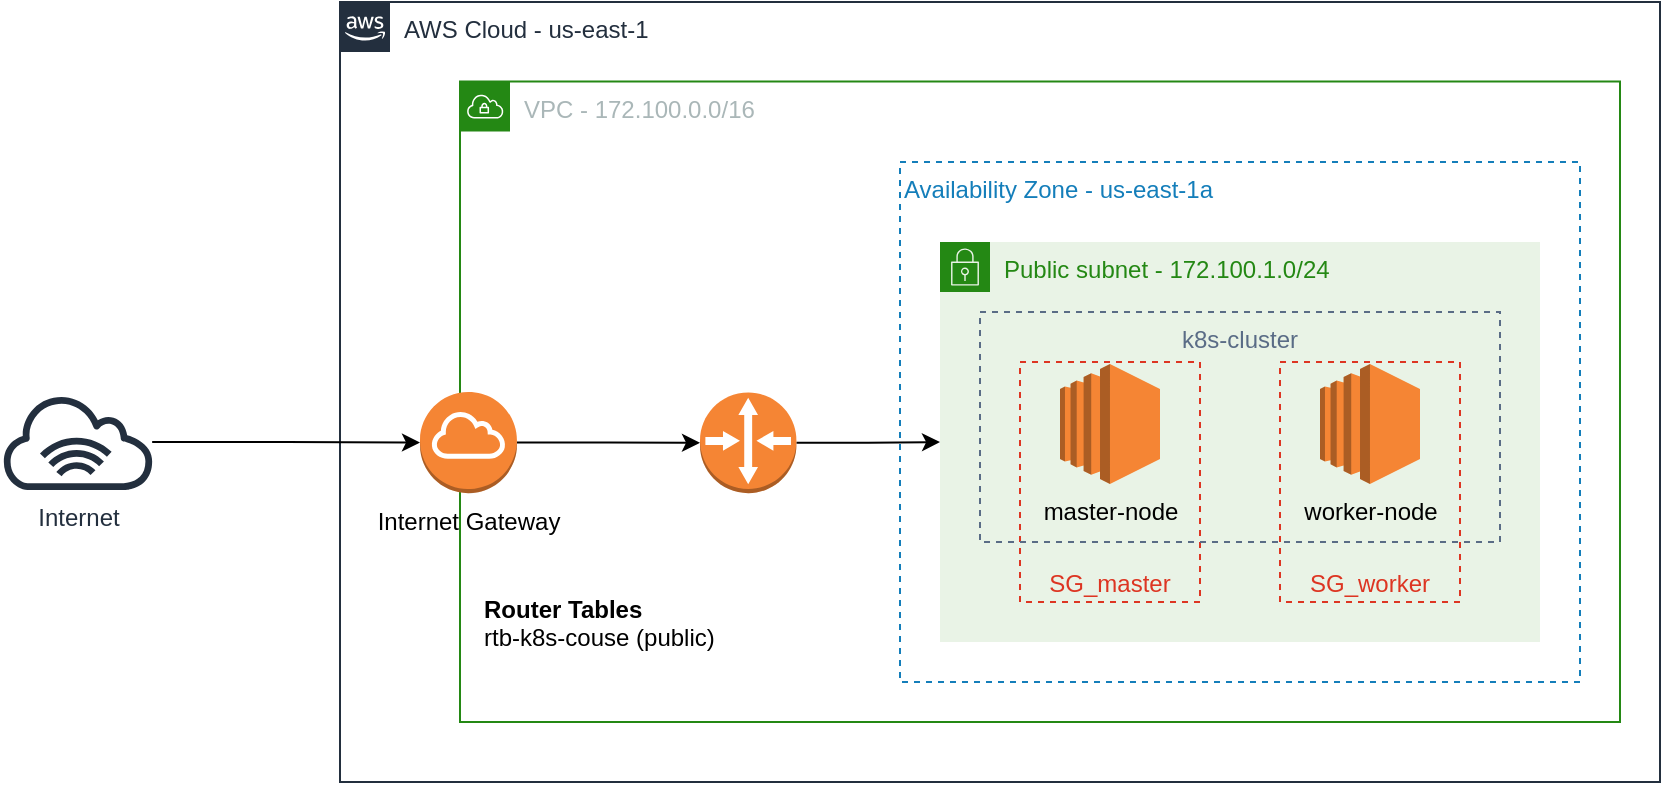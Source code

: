 <mxfile version="12.7.0" type="device"><diagram id="MmTHUNSPxAN1HimFjDLS" name="Página-1"><mxGraphModel dx="1599" dy="611" grid="1" gridSize="10" guides="1" tooltips="1" connect="1" arrows="1" fold="1" page="1" pageScale="1" pageWidth="827" pageHeight="1169" math="0" shadow="0"><root><mxCell id="0"/><mxCell id="1" parent="0"/><mxCell id="G8XUuEMAuIenczv7mhkN-1" value="AWS Cloud - us-east-1" style="points=[[0,0],[0.25,0],[0.5,0],[0.75,0],[1,0],[1,0.25],[1,0.5],[1,0.75],[1,1],[0.75,1],[0.5,1],[0.25,1],[0,1],[0,0.75],[0,0.5],[0,0.25]];outlineConnect=0;gradientColor=none;html=1;whiteSpace=wrap;fontSize=12;fontStyle=0;shape=mxgraph.aws4.group;grIcon=mxgraph.aws4.group_aws_cloud_alt;strokeColor=#232F3E;fillColor=none;verticalAlign=top;align=left;spacingLeft=30;fontColor=#232F3E;dashed=0;" parent="1" vertex="1"><mxGeometry x="80" y="80" width="660" height="390" as="geometry"/></mxCell><mxCell id="G8XUuEMAuIenczv7mhkN-29" value="VPC - 172.100.0.0/16" style="points=[[0,0],[0.25,0],[0.5,0],[0.75,0],[1,0],[1,0.25],[1,0.5],[1,0.75],[1,1],[0.75,1],[0.5,1],[0.25,1],[0,1],[0,0.75],[0,0.5],[0,0.25]];outlineConnect=0;gradientColor=none;html=1;whiteSpace=wrap;fontSize=12;fontStyle=0;shape=mxgraph.aws4.group;grIcon=mxgraph.aws4.group_vpc;strokeColor=#248814;fillColor=none;verticalAlign=top;align=left;spacingLeft=30;fontColor=#AAB7B8;dashed=0;" parent="1" vertex="1"><mxGeometry x="140" y="119.71" width="580" height="320.29" as="geometry"/></mxCell><mxCell id="G8XUuEMAuIenczv7mhkN-30" value="Availability Zone - us-east-1a" style="fillColor=none;strokeColor=#147EBA;dashed=1;verticalAlign=top;fontStyle=0;fontColor=#147EBA;align=left;" parent="1" vertex="1"><mxGeometry x="360" y="160" width="340" height="260" as="geometry"/></mxCell><mxCell id="G8XUuEMAuIenczv7mhkN-31" value="Public subnet - 172.100.1.0/24" style="points=[[0,0],[0.25,0],[0.5,0],[0.75,0],[1,0],[1,0.25],[1,0.5],[1,0.75],[1,1],[0.75,1],[0.5,1],[0.25,1],[0,1],[0,0.75],[0,0.5],[0,0.25]];outlineConnect=0;gradientColor=none;html=1;whiteSpace=wrap;fontSize=12;fontStyle=0;shape=mxgraph.aws4.group;grIcon=mxgraph.aws4.group_security_group;grStroke=0;strokeColor=#248814;fillColor=#E9F3E6;verticalAlign=top;align=left;spacingLeft=30;fontColor=#248814;dashed=0;" parent="1" vertex="1"><mxGeometry x="380" y="200" width="300" height="200" as="geometry"/></mxCell><mxCell id="G8XUuEMAuIenczv7mhkN-37" value="SG_master" style="fillColor=none;strokeColor=#DD3522;verticalAlign=bottom;fontStyle=0;fontColor=#DD3522;align=center;dashed=1;" parent="1" vertex="1"><mxGeometry x="420" y="260" width="90" height="120" as="geometry"/></mxCell><mxCell id="G8XUuEMAuIenczv7mhkN-39" value="k8s-cluster" style="fillColor=none;strokeColor=#5A6C86;dashed=1;verticalAlign=top;fontStyle=0;fontColor=#5A6C86;align=center;" parent="1" vertex="1"><mxGeometry x="400" y="235" width="260" height="115" as="geometry"/></mxCell><mxCell id="G8XUuEMAuIenczv7mhkN-38" value="SG_worker" style="fillColor=none;strokeColor=#DD3522;verticalAlign=bottom;fontStyle=0;fontColor=#DD3522;align=center;dashed=1;" parent="1" vertex="1"><mxGeometry x="550" y="260" width="90" height="120" as="geometry"/></mxCell><mxCell id="G8XUuEMAuIenczv7mhkN-28" style="edgeStyle=orthogonalEdgeStyle;rounded=0;orthogonalLoop=1;jettySize=auto;html=1;exitX=1;exitY=0.5;exitDx=0;exitDy=0;exitPerimeter=0;entryX=0;entryY=0.5;entryDx=0;entryDy=0;entryPerimeter=0;fontColor=#000000;" parent="1" source="G8XUuEMAuIenczv7mhkN-20" target="G8XUuEMAuIenczv7mhkN-27" edge="1"><mxGeometry relative="1" as="geometry"/></mxCell><mxCell id="G8XUuEMAuIenczv7mhkN-20" value="Internet Gateway" style="outlineConnect=0;dashed=0;verticalLabelPosition=bottom;verticalAlign=top;align=center;html=1;shape=mxgraph.aws3.internet_gateway;fillColor=#F58534;gradientColor=none;fontColor=#000000;" parent="1" vertex="1"><mxGeometry x="120" y="275" width="48.46" height="50.57" as="geometry"/></mxCell><mxCell id="G8XUuEMAuIenczv7mhkN-26" value="&lt;b&gt;Router Tables&lt;br&gt;&lt;/b&gt;rtb-k8s-couse (public)" style="text;html=1;strokeColor=none;fillColor=none;align=left;verticalAlign=top;whiteSpace=wrap;rounded=0;fontColor=#000000;" parent="1" vertex="1"><mxGeometry x="150" y="370.29" width="130" height="40" as="geometry"/></mxCell><mxCell id="G8XUuEMAuIenczv7mhkN-35" style="edgeStyle=orthogonalEdgeStyle;rounded=0;orthogonalLoop=1;jettySize=auto;html=1;exitX=1;exitY=0.5;exitDx=0;exitDy=0;exitPerimeter=0;entryX=0;entryY=0.5;entryDx=0;entryDy=0;fontColor=#000000;" parent="1" source="G8XUuEMAuIenczv7mhkN-27" target="G8XUuEMAuIenczv7mhkN-31" edge="1"><mxGeometry relative="1" as="geometry"/></mxCell><mxCell id="G8XUuEMAuIenczv7mhkN-27" value="" style="outlineConnect=0;dashed=0;verticalLabelPosition=bottom;verticalAlign=top;align=center;html=1;shape=mxgraph.aws3.router;fillColor=#F58534;gradientColor=none;fontColor=#000000;" parent="1" vertex="1"><mxGeometry x="260" y="275.28" width="48.2" height="50.29" as="geometry"/></mxCell><mxCell id="G8XUuEMAuIenczv7mhkN-32" value="master-node" style="outlineConnect=0;dashed=0;verticalLabelPosition=bottom;verticalAlign=top;align=center;html=1;shape=mxgraph.aws3.ec2;fillColor=#F58534;gradientColor=none;fontColor=#000000;" parent="1" vertex="1"><mxGeometry x="440" y="261" width="50" height="60" as="geometry"/></mxCell><mxCell id="G8XUuEMAuIenczv7mhkN-33" value="worker-node" style="outlineConnect=0;dashed=0;verticalLabelPosition=bottom;verticalAlign=top;align=center;html=1;shape=mxgraph.aws3.ec2;fillColor=#F58534;gradientColor=none;fontColor=#000000;" parent="1" vertex="1"><mxGeometry x="570" y="261" width="50" height="60" as="geometry"/></mxCell><mxCell id="G8XUuEMAuIenczv7mhkN-41" style="edgeStyle=orthogonalEdgeStyle;rounded=0;orthogonalLoop=1;jettySize=auto;html=1;entryX=0;entryY=0.5;entryDx=0;entryDy=0;entryPerimeter=0;fontSize=10;fontColor=#000000;" parent="1" source="G8XUuEMAuIenczv7mhkN-40" target="G8XUuEMAuIenczv7mhkN-20" edge="1"><mxGeometry relative="1" as="geometry"/></mxCell><mxCell id="G8XUuEMAuIenczv7mhkN-40" value="Internet" style="outlineConnect=0;fontColor=#232F3E;gradientColor=none;fillColor=#232F3E;strokeColor=none;dashed=0;verticalLabelPosition=bottom;verticalAlign=top;align=center;html=1;fontSize=12;fontStyle=0;aspect=fixed;pointerEvents=1;shape=mxgraph.aws4.internet_alt1;" parent="1" vertex="1"><mxGeometry x="-90" y="276" width="78" height="48" as="geometry"/></mxCell></root></mxGraphModel></diagram></mxfile>